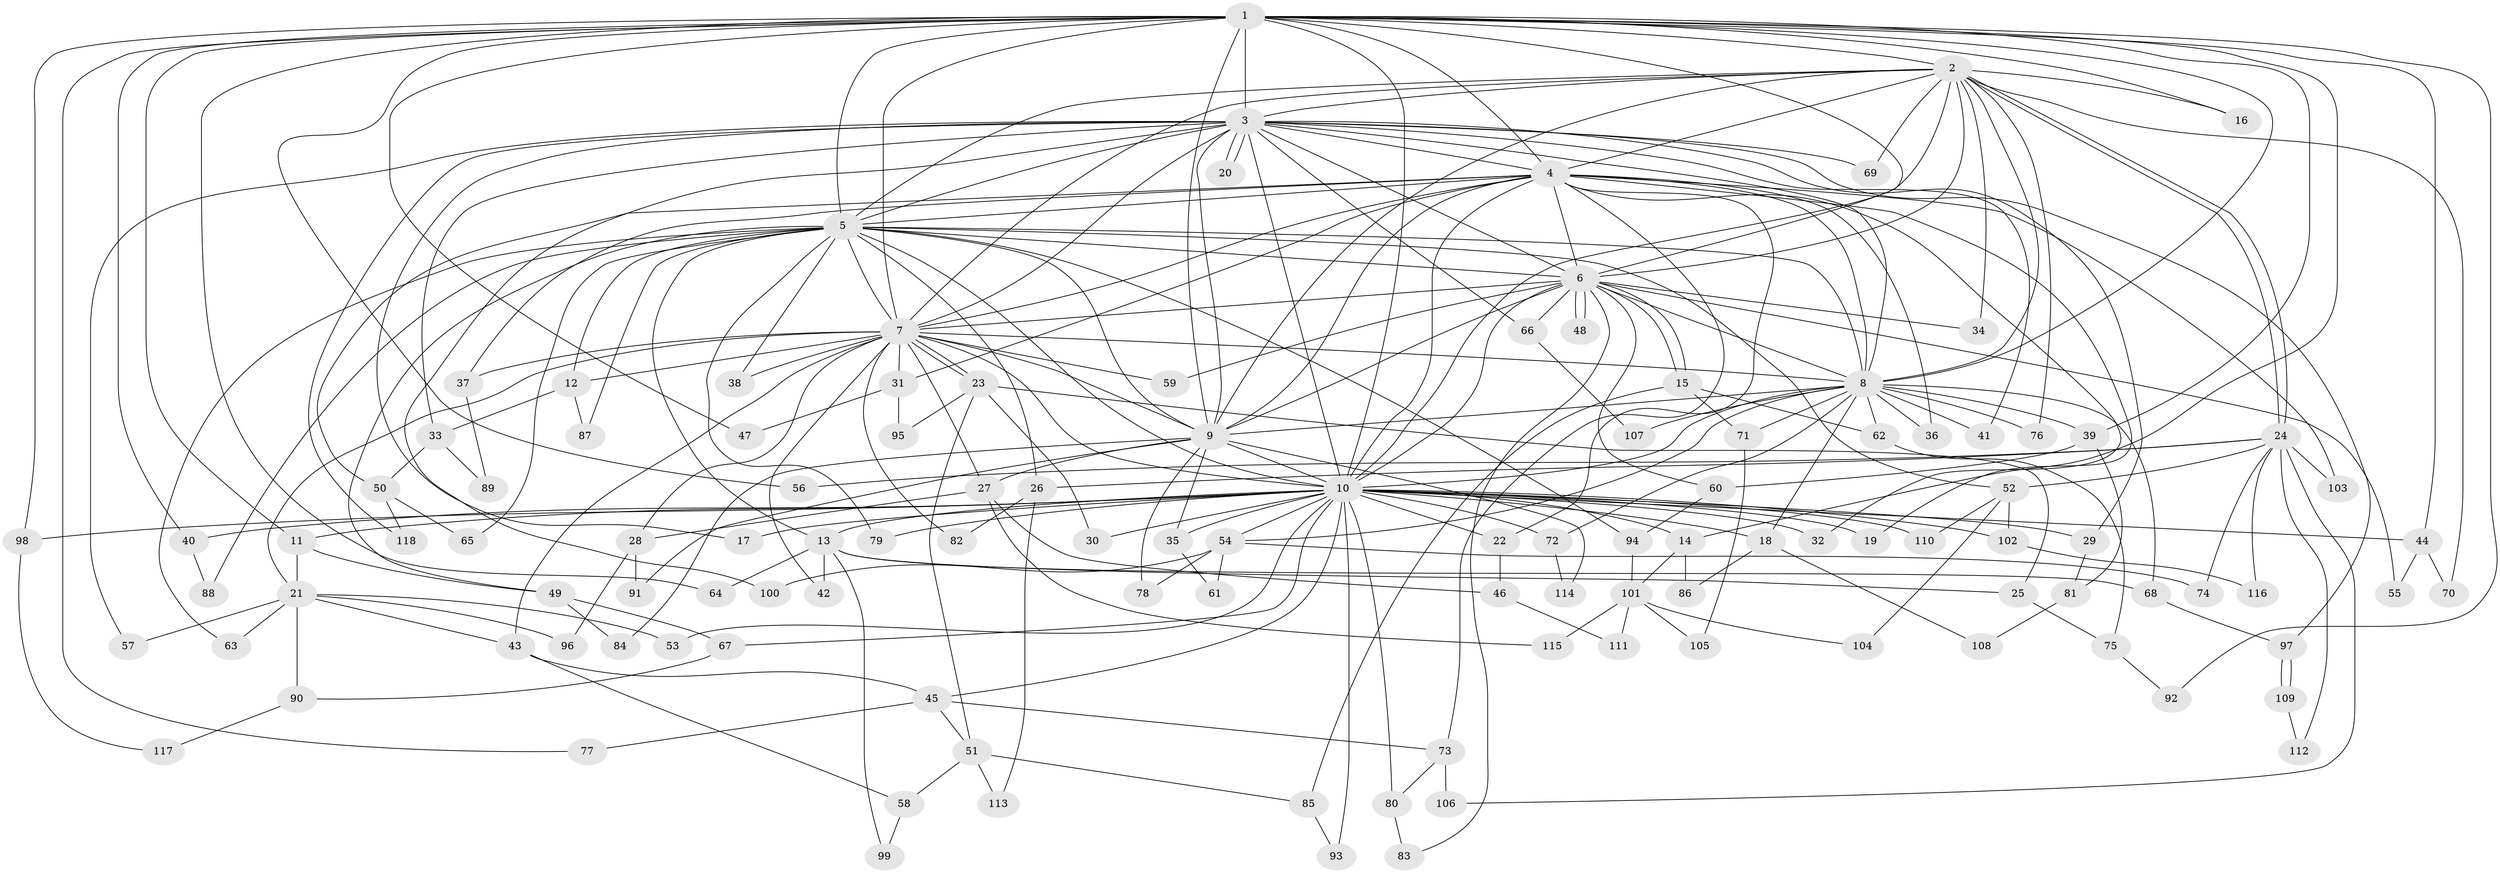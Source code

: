 // coarse degree distribution, {19: 0.02857142857142857, 13: 0.014285714285714285, 28: 0.02857142857142857, 22: 0.014285714285714285, 20: 0.014285714285714285, 12: 0.014285714285714285, 4: 0.15714285714285714, 3: 0.2571428571428571, 7: 0.014285714285714285, 5: 0.05714285714285714, 2: 0.34285714285714286, 8: 0.02857142857142857, 9: 0.014285714285714285, 1: 0.014285714285714285}
// Generated by graph-tools (version 1.1) at 2025/17/03/04/25 18:17:15]
// undirected, 118 vertices, 261 edges
graph export_dot {
graph [start="1"]
  node [color=gray90,style=filled];
  1;
  2;
  3;
  4;
  5;
  6;
  7;
  8;
  9;
  10;
  11;
  12;
  13;
  14;
  15;
  16;
  17;
  18;
  19;
  20;
  21;
  22;
  23;
  24;
  25;
  26;
  27;
  28;
  29;
  30;
  31;
  32;
  33;
  34;
  35;
  36;
  37;
  38;
  39;
  40;
  41;
  42;
  43;
  44;
  45;
  46;
  47;
  48;
  49;
  50;
  51;
  52;
  53;
  54;
  55;
  56;
  57;
  58;
  59;
  60;
  61;
  62;
  63;
  64;
  65;
  66;
  67;
  68;
  69;
  70;
  71;
  72;
  73;
  74;
  75;
  76;
  77;
  78;
  79;
  80;
  81;
  82;
  83;
  84;
  85;
  86;
  87;
  88;
  89;
  90;
  91;
  92;
  93;
  94;
  95;
  96;
  97;
  98;
  99;
  100;
  101;
  102;
  103;
  104;
  105;
  106;
  107;
  108;
  109;
  110;
  111;
  112;
  113;
  114;
  115;
  116;
  117;
  118;
  1 -- 2;
  1 -- 3;
  1 -- 4;
  1 -- 5;
  1 -- 6;
  1 -- 7;
  1 -- 8;
  1 -- 9;
  1 -- 10;
  1 -- 11;
  1 -- 14;
  1 -- 16;
  1 -- 39;
  1 -- 40;
  1 -- 44;
  1 -- 47;
  1 -- 56;
  1 -- 64;
  1 -- 77;
  1 -- 92;
  1 -- 98;
  2 -- 3;
  2 -- 4;
  2 -- 5;
  2 -- 6;
  2 -- 7;
  2 -- 8;
  2 -- 9;
  2 -- 10;
  2 -- 16;
  2 -- 24;
  2 -- 24;
  2 -- 34;
  2 -- 69;
  2 -- 70;
  2 -- 76;
  3 -- 4;
  3 -- 5;
  3 -- 6;
  3 -- 7;
  3 -- 8;
  3 -- 9;
  3 -- 10;
  3 -- 17;
  3 -- 20;
  3 -- 20;
  3 -- 29;
  3 -- 33;
  3 -- 41;
  3 -- 57;
  3 -- 66;
  3 -- 69;
  3 -- 97;
  3 -- 100;
  3 -- 118;
  4 -- 5;
  4 -- 6;
  4 -- 7;
  4 -- 8;
  4 -- 9;
  4 -- 10;
  4 -- 19;
  4 -- 22;
  4 -- 31;
  4 -- 32;
  4 -- 36;
  4 -- 37;
  4 -- 50;
  4 -- 73;
  4 -- 103;
  5 -- 6;
  5 -- 7;
  5 -- 8;
  5 -- 9;
  5 -- 10;
  5 -- 12;
  5 -- 13;
  5 -- 26;
  5 -- 38;
  5 -- 49;
  5 -- 52;
  5 -- 63;
  5 -- 65;
  5 -- 79;
  5 -- 87;
  5 -- 88;
  5 -- 94;
  6 -- 7;
  6 -- 8;
  6 -- 9;
  6 -- 10;
  6 -- 15;
  6 -- 15;
  6 -- 34;
  6 -- 48;
  6 -- 48;
  6 -- 55;
  6 -- 59;
  6 -- 60;
  6 -- 66;
  6 -- 83;
  7 -- 8;
  7 -- 9;
  7 -- 10;
  7 -- 12;
  7 -- 21;
  7 -- 23;
  7 -- 23;
  7 -- 27;
  7 -- 28;
  7 -- 31;
  7 -- 37;
  7 -- 38;
  7 -- 42;
  7 -- 43;
  7 -- 59;
  7 -- 82;
  8 -- 9;
  8 -- 10;
  8 -- 18;
  8 -- 36;
  8 -- 39;
  8 -- 41;
  8 -- 54;
  8 -- 62;
  8 -- 68;
  8 -- 71;
  8 -- 72;
  8 -- 76;
  8 -- 107;
  9 -- 10;
  9 -- 27;
  9 -- 35;
  9 -- 78;
  9 -- 84;
  9 -- 91;
  9 -- 114;
  10 -- 11;
  10 -- 13;
  10 -- 14;
  10 -- 17;
  10 -- 18;
  10 -- 19;
  10 -- 22;
  10 -- 29;
  10 -- 30;
  10 -- 32;
  10 -- 35;
  10 -- 40;
  10 -- 44;
  10 -- 45;
  10 -- 53;
  10 -- 54;
  10 -- 67;
  10 -- 72;
  10 -- 79;
  10 -- 80;
  10 -- 93;
  10 -- 98;
  10 -- 102;
  10 -- 110;
  11 -- 21;
  11 -- 49;
  12 -- 33;
  12 -- 87;
  13 -- 25;
  13 -- 42;
  13 -- 64;
  13 -- 68;
  13 -- 99;
  14 -- 86;
  14 -- 101;
  15 -- 62;
  15 -- 71;
  15 -- 85;
  18 -- 86;
  18 -- 108;
  21 -- 43;
  21 -- 53;
  21 -- 57;
  21 -- 63;
  21 -- 90;
  21 -- 96;
  22 -- 46;
  23 -- 25;
  23 -- 30;
  23 -- 51;
  23 -- 95;
  24 -- 26;
  24 -- 52;
  24 -- 56;
  24 -- 74;
  24 -- 103;
  24 -- 106;
  24 -- 112;
  24 -- 116;
  25 -- 75;
  26 -- 82;
  26 -- 113;
  27 -- 28;
  27 -- 46;
  27 -- 115;
  28 -- 91;
  28 -- 96;
  29 -- 81;
  31 -- 47;
  31 -- 95;
  33 -- 50;
  33 -- 89;
  35 -- 61;
  37 -- 89;
  39 -- 60;
  39 -- 81;
  40 -- 88;
  43 -- 45;
  43 -- 58;
  44 -- 55;
  44 -- 70;
  45 -- 51;
  45 -- 73;
  45 -- 77;
  46 -- 111;
  49 -- 67;
  49 -- 84;
  50 -- 65;
  50 -- 118;
  51 -- 58;
  51 -- 85;
  51 -- 113;
  52 -- 102;
  52 -- 104;
  52 -- 110;
  54 -- 61;
  54 -- 74;
  54 -- 78;
  54 -- 100;
  58 -- 99;
  60 -- 94;
  62 -- 75;
  66 -- 107;
  67 -- 90;
  68 -- 97;
  71 -- 105;
  72 -- 114;
  73 -- 80;
  73 -- 106;
  75 -- 92;
  80 -- 83;
  81 -- 108;
  85 -- 93;
  90 -- 117;
  94 -- 101;
  97 -- 109;
  97 -- 109;
  98 -- 117;
  101 -- 104;
  101 -- 105;
  101 -- 111;
  101 -- 115;
  102 -- 116;
  109 -- 112;
}
